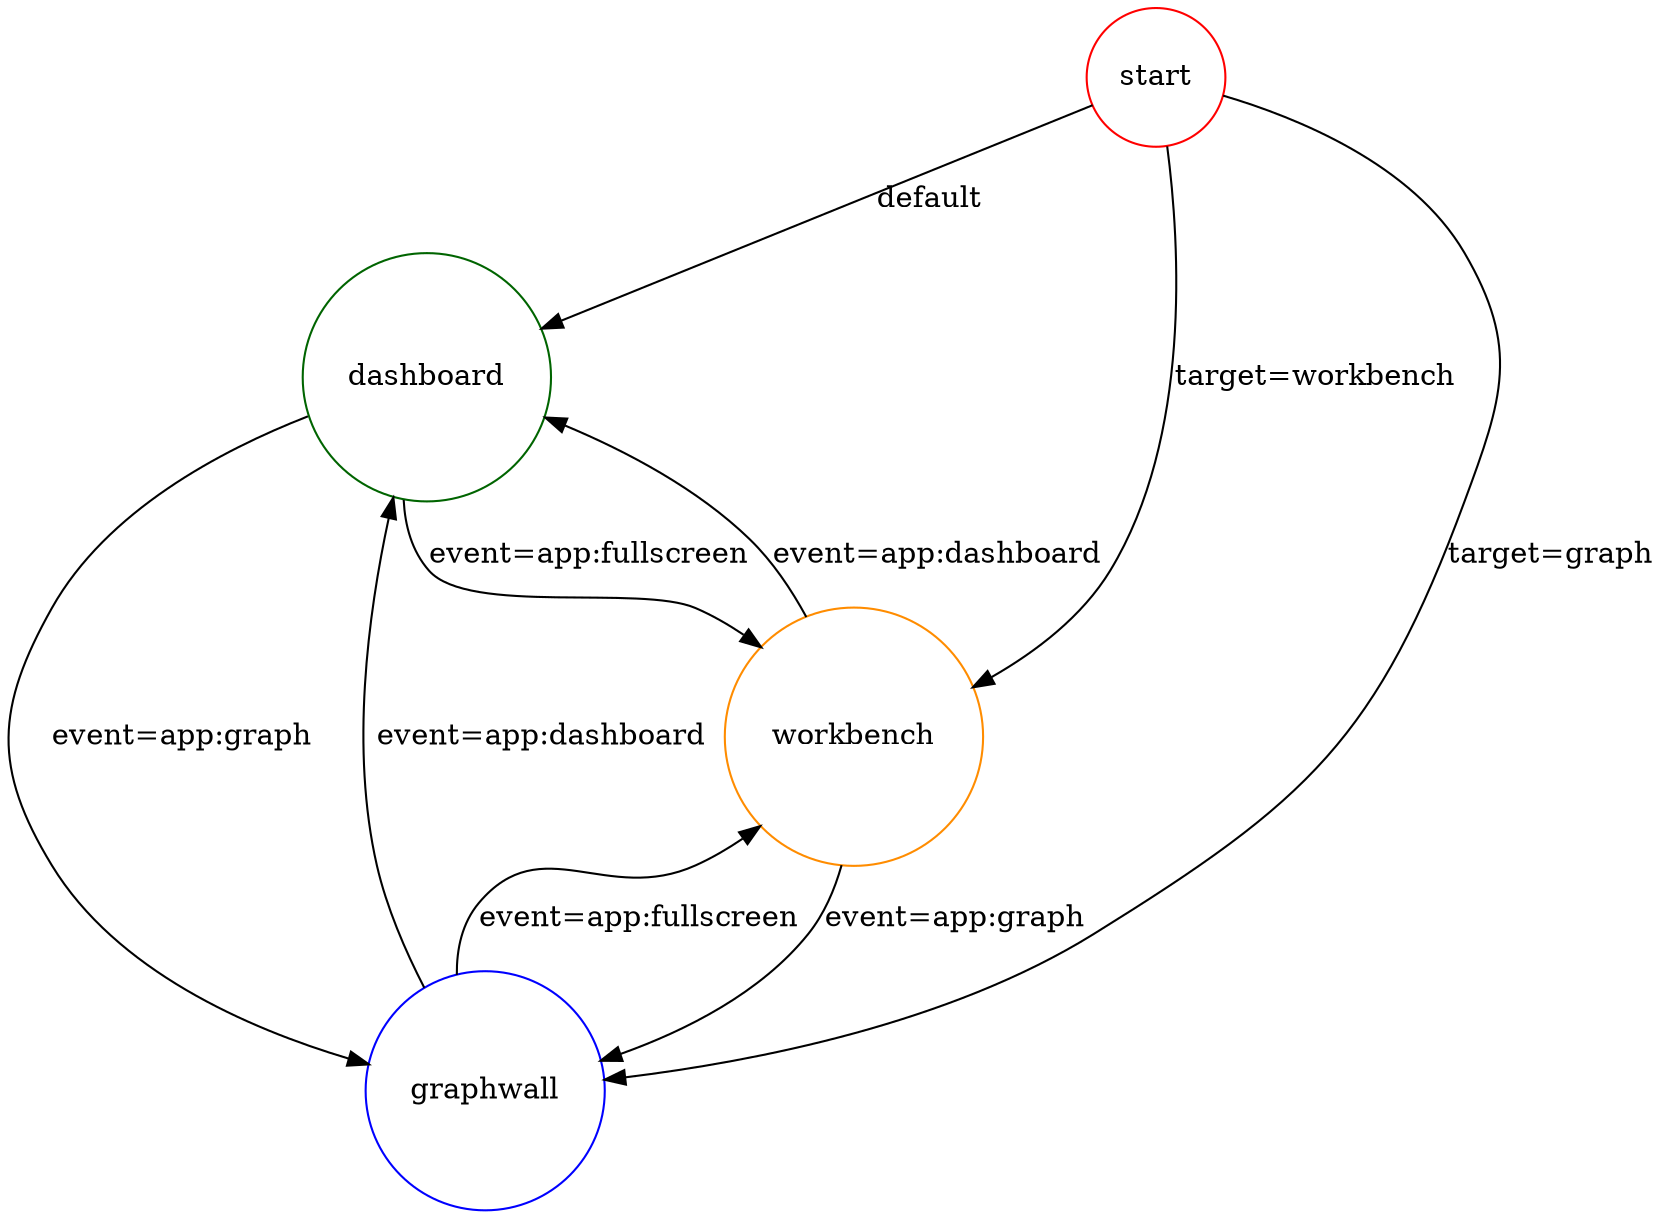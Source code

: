 digraph G {
	start -> dashboard [ label="default" ];
	start -> workbench [ label="target=workbench" ];
	start -> graphwall [ label="target=graph" ];

	dashboard -> graphwall [ label="event=app:graph"];
	dashboard -> workbench [ label="event=app:fullscreen"];

	workbench -> graphwall [ label="event=app:graph"];
	workbench -> dashboard [ label="event=app:dashboard"];

	graphwall -> workbench [ label="event=app:fullscreen"];
	graphwall -> dashboard [ label="event=app:dashboard"];
	start [shape="circle",color="red"];
	dashboard [shape="circle",color="darkgreen"];
	graphwall [shape="circle",color="blue"];
	workbench [shape="circle",color="darkorange"];
}
